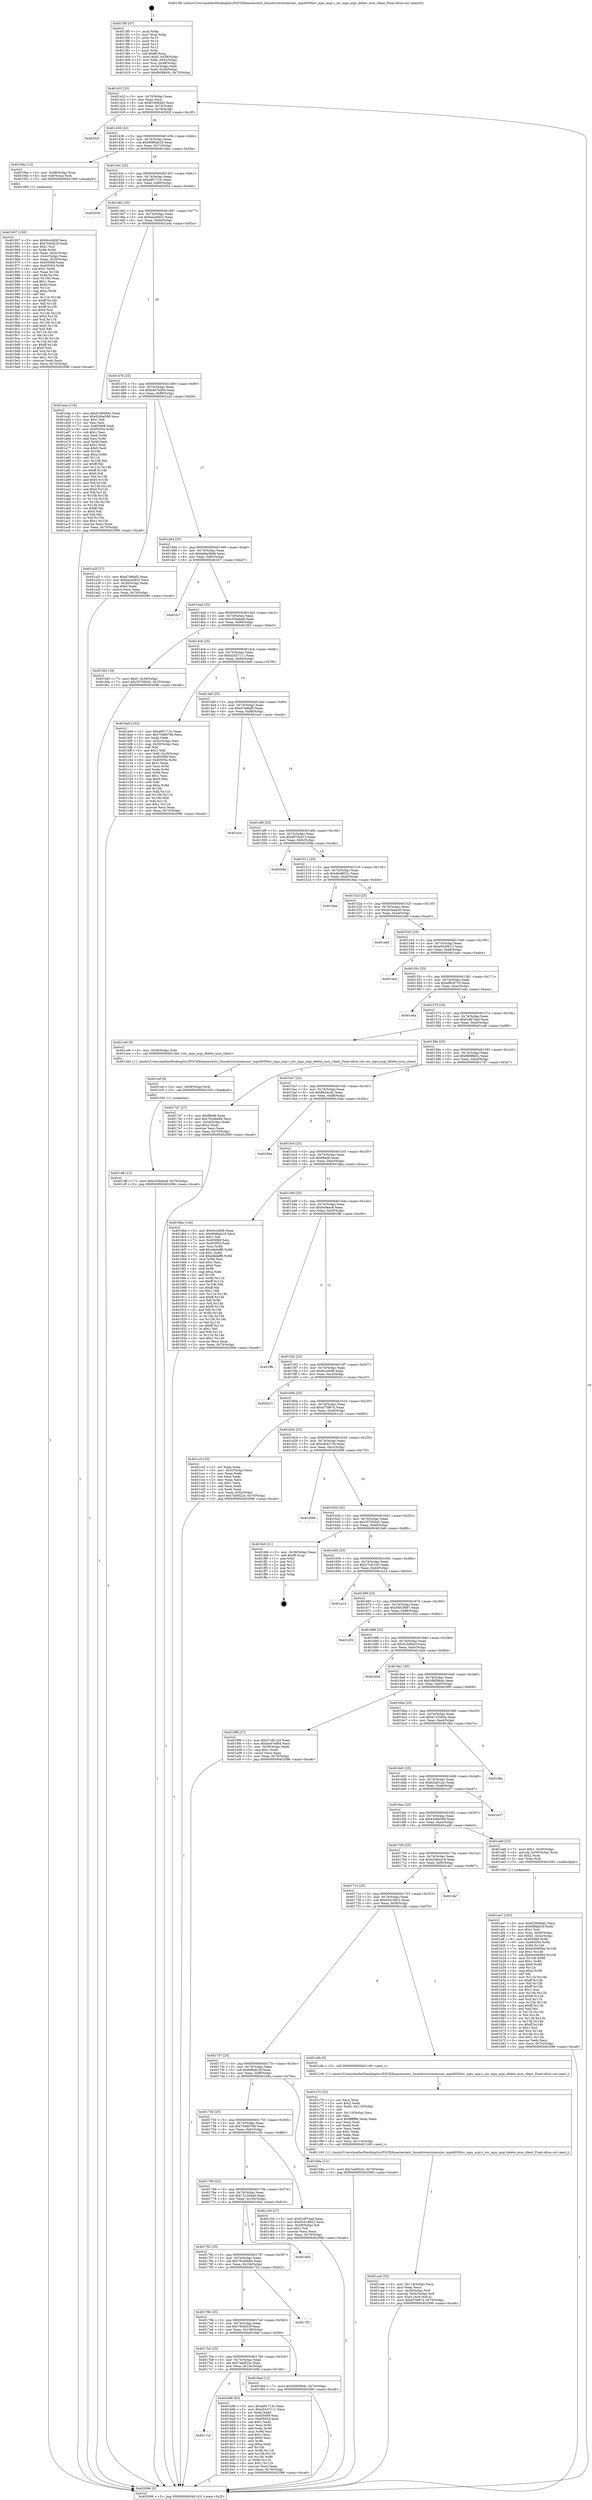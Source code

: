 digraph "0x4013f0" {
  label = "0x4013f0 (/mnt/c/Users/mathe/Desktop/tcc/POCII/binaries/extr_linuxdriversiioimuinv_mpu6050inv_mpu_acpi.c_inv_mpu_acpi_delete_mux_client_Final-ollvm.out::main(0))"
  labelloc = "t"
  node[shape=record]

  Entry [label="",width=0.3,height=0.3,shape=circle,fillcolor=black,style=filled]
  "0x40141f" [label="{
     0x40141f [23]\l
     | [instrs]\l
     &nbsp;&nbsp;0x40141f \<+3\>: mov -0x70(%rbp),%eax\l
     &nbsp;&nbsp;0x401422 \<+2\>: mov %eax,%ecx\l
     &nbsp;&nbsp;0x401424 \<+6\>: sub $0x81806dd2,%ecx\l
     &nbsp;&nbsp;0x40142a \<+3\>: mov %eax,-0x74(%rbp)\l
     &nbsp;&nbsp;0x40142d \<+3\>: mov %ecx,-0x78(%rbp)\l
     &nbsp;&nbsp;0x401430 \<+6\>: je 000000000040202f \<main+0xc3f\>\l
  }"]
  "0x40202f" [label="{
     0x40202f\l
  }", style=dashed]
  "0x401436" [label="{
     0x401436 [22]\l
     | [instrs]\l
     &nbsp;&nbsp;0x401436 \<+5\>: jmp 000000000040143b \<main+0x4b\>\l
     &nbsp;&nbsp;0x40143b \<+3\>: mov -0x74(%rbp),%eax\l
     &nbsp;&nbsp;0x40143e \<+5\>: sub $0x9086ab18,%eax\l
     &nbsp;&nbsp;0x401443 \<+3\>: mov %eax,-0x7c(%rbp)\l
     &nbsp;&nbsp;0x401446 \<+6\>: je 000000000040194a \<main+0x55a\>\l
  }"]
  Exit [label="",width=0.3,height=0.3,shape=circle,fillcolor=black,style=filled,peripheries=2]
  "0x40194a" [label="{
     0x40194a [13]\l
     | [instrs]\l
     &nbsp;&nbsp;0x40194a \<+4\>: mov -0x48(%rbp),%rax\l
     &nbsp;&nbsp;0x40194e \<+4\>: mov 0x8(%rax),%rdi\l
     &nbsp;&nbsp;0x401952 \<+5\>: call 0000000000401060 \<atoi@plt\>\l
     | [calls]\l
     &nbsp;&nbsp;0x401060 \{1\} (unknown)\l
  }"]
  "0x40144c" [label="{
     0x40144c [22]\l
     | [instrs]\l
     &nbsp;&nbsp;0x40144c \<+5\>: jmp 0000000000401451 \<main+0x61\>\l
     &nbsp;&nbsp;0x401451 \<+3\>: mov -0x74(%rbp),%eax\l
     &nbsp;&nbsp;0x401454 \<+5\>: sub $0xa9f1713c,%eax\l
     &nbsp;&nbsp;0x401459 \<+3\>: mov %eax,-0x80(%rbp)\l
     &nbsp;&nbsp;0x40145c \<+6\>: je 000000000040205d \<main+0xc6d\>\l
  }"]
  "0x401cf8" [label="{
     0x401cf8 [12]\l
     | [instrs]\l
     &nbsp;&nbsp;0x401cf8 \<+7\>: movl $0xc02beba8,-0x70(%rbp)\l
     &nbsp;&nbsp;0x401cff \<+5\>: jmp 0000000000402096 \<main+0xca6\>\l
  }"]
  "0x40205d" [label="{
     0x40205d\l
  }", style=dashed]
  "0x401462" [label="{
     0x401462 [25]\l
     | [instrs]\l
     &nbsp;&nbsp;0x401462 \<+5\>: jmp 0000000000401467 \<main+0x77\>\l
     &nbsp;&nbsp;0x401467 \<+3\>: mov -0x74(%rbp),%eax\l
     &nbsp;&nbsp;0x40146a \<+5\>: sub $0xba2ef452,%eax\l
     &nbsp;&nbsp;0x40146f \<+6\>: mov %eax,-0x84(%rbp)\l
     &nbsp;&nbsp;0x401475 \<+6\>: je 0000000000401a4a \<main+0x65a\>\l
  }"]
  "0x401cef" [label="{
     0x401cef [9]\l
     | [instrs]\l
     &nbsp;&nbsp;0x401cef \<+4\>: mov -0x58(%rbp),%rdi\l
     &nbsp;&nbsp;0x401cf3 \<+5\>: call 0000000000401030 \<free@plt\>\l
     | [calls]\l
     &nbsp;&nbsp;0x401030 \{1\} (unknown)\l
  }"]
  "0x401a4a" [label="{
     0x401a4a [134]\l
     | [instrs]\l
     &nbsp;&nbsp;0x401a4a \<+5\>: mov $0x81806dd2,%eax\l
     &nbsp;&nbsp;0x401a4f \<+5\>: mov $0x62dbe589,%ecx\l
     &nbsp;&nbsp;0x401a54 \<+2\>: mov $0x1,%dl\l
     &nbsp;&nbsp;0x401a56 \<+2\>: xor %esi,%esi\l
     &nbsp;&nbsp;0x401a58 \<+7\>: mov 0x405068,%edi\l
     &nbsp;&nbsp;0x401a5f \<+8\>: mov 0x405054,%r8d\l
     &nbsp;&nbsp;0x401a67 \<+3\>: sub $0x1,%esi\l
     &nbsp;&nbsp;0x401a6a \<+3\>: mov %edi,%r9d\l
     &nbsp;&nbsp;0x401a6d \<+3\>: add %esi,%r9d\l
     &nbsp;&nbsp;0x401a70 \<+4\>: imul %r9d,%edi\l
     &nbsp;&nbsp;0x401a74 \<+3\>: and $0x1,%edi\l
     &nbsp;&nbsp;0x401a77 \<+3\>: cmp $0x0,%edi\l
     &nbsp;&nbsp;0x401a7a \<+4\>: sete %r10b\l
     &nbsp;&nbsp;0x401a7e \<+4\>: cmp $0xa,%r8d\l
     &nbsp;&nbsp;0x401a82 \<+4\>: setl %r11b\l
     &nbsp;&nbsp;0x401a86 \<+3\>: mov %r10b,%bl\l
     &nbsp;&nbsp;0x401a89 \<+3\>: xor $0xff,%bl\l
     &nbsp;&nbsp;0x401a8c \<+3\>: mov %r11b,%r14b\l
     &nbsp;&nbsp;0x401a8f \<+4\>: xor $0xff,%r14b\l
     &nbsp;&nbsp;0x401a93 \<+3\>: xor $0x0,%dl\l
     &nbsp;&nbsp;0x401a96 \<+3\>: mov %bl,%r15b\l
     &nbsp;&nbsp;0x401a99 \<+4\>: and $0x0,%r15b\l
     &nbsp;&nbsp;0x401a9d \<+3\>: and %dl,%r10b\l
     &nbsp;&nbsp;0x401aa0 \<+3\>: mov %r14b,%r12b\l
     &nbsp;&nbsp;0x401aa3 \<+4\>: and $0x0,%r12b\l
     &nbsp;&nbsp;0x401aa7 \<+3\>: and %dl,%r11b\l
     &nbsp;&nbsp;0x401aaa \<+3\>: or %r10b,%r15b\l
     &nbsp;&nbsp;0x401aad \<+3\>: or %r11b,%r12b\l
     &nbsp;&nbsp;0x401ab0 \<+3\>: xor %r12b,%r15b\l
     &nbsp;&nbsp;0x401ab3 \<+3\>: or %r14b,%bl\l
     &nbsp;&nbsp;0x401ab6 \<+3\>: xor $0xff,%bl\l
     &nbsp;&nbsp;0x401ab9 \<+3\>: or $0x0,%dl\l
     &nbsp;&nbsp;0x401abc \<+2\>: and %dl,%bl\l
     &nbsp;&nbsp;0x401abe \<+3\>: or %bl,%r15b\l
     &nbsp;&nbsp;0x401ac1 \<+4\>: test $0x1,%r15b\l
     &nbsp;&nbsp;0x401ac5 \<+3\>: cmovne %ecx,%eax\l
     &nbsp;&nbsp;0x401ac8 \<+3\>: mov %eax,-0x70(%rbp)\l
     &nbsp;&nbsp;0x401acb \<+5\>: jmp 0000000000402096 \<main+0xca6\>\l
  }"]
  "0x40147b" [label="{
     0x40147b [25]\l
     | [instrs]\l
     &nbsp;&nbsp;0x40147b \<+5\>: jmp 0000000000401480 \<main+0x90\>\l
     &nbsp;&nbsp;0x401480 \<+3\>: mov -0x74(%rbp),%eax\l
     &nbsp;&nbsp;0x401483 \<+5\>: sub $0xba97ed04,%eax\l
     &nbsp;&nbsp;0x401488 \<+6\>: mov %eax,-0x88(%rbp)\l
     &nbsp;&nbsp;0x40148e \<+6\>: je 0000000000401a2f \<main+0x63f\>\l
  }"]
  "0x401ca4" [label="{
     0x401ca4 [33]\l
     | [instrs]\l
     &nbsp;&nbsp;0x401ca4 \<+6\>: mov -0x114(%rbp),%ecx\l
     &nbsp;&nbsp;0x401caa \<+3\>: imul %eax,%ecx\l
     &nbsp;&nbsp;0x401cad \<+4\>: mov -0x58(%rbp),%r8\l
     &nbsp;&nbsp;0x401cb1 \<+4\>: movslq -0x5c(%rbp),%r9\l
     &nbsp;&nbsp;0x401cb5 \<+4\>: mov %ecx,(%r8,%r9,4)\l
     &nbsp;&nbsp;0x401cb9 \<+7\>: movl $0xd75887a,-0x70(%rbp)\l
     &nbsp;&nbsp;0x401cc0 \<+5\>: jmp 0000000000402096 \<main+0xca6\>\l
  }"]
  "0x401a2f" [label="{
     0x401a2f [27]\l
     | [instrs]\l
     &nbsp;&nbsp;0x401a2f \<+5\>: mov $0xd748faf5,%eax\l
     &nbsp;&nbsp;0x401a34 \<+5\>: mov $0xba2ef452,%ecx\l
     &nbsp;&nbsp;0x401a39 \<+3\>: mov -0x30(%rbp),%edx\l
     &nbsp;&nbsp;0x401a3c \<+3\>: cmp $0x0,%edx\l
     &nbsp;&nbsp;0x401a3f \<+3\>: cmove %ecx,%eax\l
     &nbsp;&nbsp;0x401a42 \<+3\>: mov %eax,-0x70(%rbp)\l
     &nbsp;&nbsp;0x401a45 \<+5\>: jmp 0000000000402096 \<main+0xca6\>\l
  }"]
  "0x401494" [label="{
     0x401494 [25]\l
     | [instrs]\l
     &nbsp;&nbsp;0x401494 \<+5\>: jmp 0000000000401499 \<main+0xa9\>\l
     &nbsp;&nbsp;0x401499 \<+3\>: mov -0x74(%rbp),%eax\l
     &nbsp;&nbsp;0x40149c \<+5\>: sub $0xbb6a58d6,%eax\l
     &nbsp;&nbsp;0x4014a1 \<+6\>: mov %eax,-0x8c(%rbp)\l
     &nbsp;&nbsp;0x4014a7 \<+6\>: je 0000000000401fc7 \<main+0xbd7\>\l
  }"]
  "0x401c70" [label="{
     0x401c70 [52]\l
     | [instrs]\l
     &nbsp;&nbsp;0x401c70 \<+2\>: xor %ecx,%ecx\l
     &nbsp;&nbsp;0x401c72 \<+5\>: mov $0x2,%edx\l
     &nbsp;&nbsp;0x401c77 \<+6\>: mov %edx,-0x110(%rbp)\l
     &nbsp;&nbsp;0x401c7d \<+1\>: cltd\l
     &nbsp;&nbsp;0x401c7e \<+6\>: mov -0x110(%rbp),%esi\l
     &nbsp;&nbsp;0x401c84 \<+2\>: idiv %esi\l
     &nbsp;&nbsp;0x401c86 \<+6\>: imul $0xfffffffe,%edx,%edx\l
     &nbsp;&nbsp;0x401c8c \<+2\>: mov %ecx,%edi\l
     &nbsp;&nbsp;0x401c8e \<+2\>: sub %edx,%edi\l
     &nbsp;&nbsp;0x401c90 \<+2\>: mov %ecx,%edx\l
     &nbsp;&nbsp;0x401c92 \<+3\>: sub $0x1,%edx\l
     &nbsp;&nbsp;0x401c95 \<+2\>: add %edx,%edi\l
     &nbsp;&nbsp;0x401c97 \<+2\>: sub %edi,%ecx\l
     &nbsp;&nbsp;0x401c99 \<+6\>: mov %ecx,-0x114(%rbp)\l
     &nbsp;&nbsp;0x401c9f \<+5\>: call 0000000000401160 \<next_i\>\l
     | [calls]\l
     &nbsp;&nbsp;0x401160 \{1\} (/mnt/c/Users/mathe/Desktop/tcc/POCII/binaries/extr_linuxdriversiioimuinv_mpu6050inv_mpu_acpi.c_inv_mpu_acpi_delete_mux_client_Final-ollvm.out::next_i)\l
  }"]
  "0x401fc7" [label="{
     0x401fc7\l
  }", style=dashed]
  "0x4014ad" [label="{
     0x4014ad [25]\l
     | [instrs]\l
     &nbsp;&nbsp;0x4014ad \<+5\>: jmp 00000000004014b2 \<main+0xc2\>\l
     &nbsp;&nbsp;0x4014b2 \<+3\>: mov -0x74(%rbp),%eax\l
     &nbsp;&nbsp;0x4014b5 \<+5\>: sub $0xc02beba8,%eax\l
     &nbsp;&nbsp;0x4014ba \<+6\>: mov %eax,-0x90(%rbp)\l
     &nbsp;&nbsp;0x4014c0 \<+6\>: je 0000000000401fd3 \<main+0xbe3\>\l
  }"]
  "0x4017cd" [label="{
     0x4017cd\l
  }", style=dashed]
  "0x401fd3" [label="{
     0x401fd3 [19]\l
     | [instrs]\l
     &nbsp;&nbsp;0x401fd3 \<+7\>: movl $0x0,-0x38(%rbp)\l
     &nbsp;&nbsp;0x401fda \<+7\>: movl $0x357065a5,-0x70(%rbp)\l
     &nbsp;&nbsp;0x401fe1 \<+5\>: jmp 0000000000402096 \<main+0xca6\>\l
  }"]
  "0x4014c6" [label="{
     0x4014c6 [25]\l
     | [instrs]\l
     &nbsp;&nbsp;0x4014c6 \<+5\>: jmp 00000000004014cb \<main+0xdb\>\l
     &nbsp;&nbsp;0x4014cb \<+3\>: mov -0x74(%rbp),%eax\l
     &nbsp;&nbsp;0x4014ce \<+5\>: sub $0xd2437111,%eax\l
     &nbsp;&nbsp;0x4014d3 \<+6\>: mov %eax,-0x94(%rbp)\l
     &nbsp;&nbsp;0x4014d9 \<+6\>: je 0000000000401be9 \<main+0x7f9\>\l
  }"]
  "0x401b96" [label="{
     0x401b96 [83]\l
     | [instrs]\l
     &nbsp;&nbsp;0x401b96 \<+5\>: mov $0xa9f1713c,%eax\l
     &nbsp;&nbsp;0x401b9b \<+5\>: mov $0xd2437111,%ecx\l
     &nbsp;&nbsp;0x401ba0 \<+2\>: xor %edx,%edx\l
     &nbsp;&nbsp;0x401ba2 \<+7\>: mov 0x405068,%esi\l
     &nbsp;&nbsp;0x401ba9 \<+7\>: mov 0x405054,%edi\l
     &nbsp;&nbsp;0x401bb0 \<+3\>: sub $0x1,%edx\l
     &nbsp;&nbsp;0x401bb3 \<+3\>: mov %esi,%r8d\l
     &nbsp;&nbsp;0x401bb6 \<+3\>: add %edx,%r8d\l
     &nbsp;&nbsp;0x401bb9 \<+4\>: imul %r8d,%esi\l
     &nbsp;&nbsp;0x401bbd \<+3\>: and $0x1,%esi\l
     &nbsp;&nbsp;0x401bc0 \<+3\>: cmp $0x0,%esi\l
     &nbsp;&nbsp;0x401bc3 \<+4\>: sete %r9b\l
     &nbsp;&nbsp;0x401bc7 \<+3\>: cmp $0xa,%edi\l
     &nbsp;&nbsp;0x401bca \<+4\>: setl %r10b\l
     &nbsp;&nbsp;0x401bce \<+3\>: mov %r9b,%r11b\l
     &nbsp;&nbsp;0x401bd1 \<+3\>: and %r10b,%r11b\l
     &nbsp;&nbsp;0x401bd4 \<+3\>: xor %r10b,%r9b\l
     &nbsp;&nbsp;0x401bd7 \<+3\>: or %r9b,%r11b\l
     &nbsp;&nbsp;0x401bda \<+4\>: test $0x1,%r11b\l
     &nbsp;&nbsp;0x401bde \<+3\>: cmovne %ecx,%eax\l
     &nbsp;&nbsp;0x401be1 \<+3\>: mov %eax,-0x70(%rbp)\l
     &nbsp;&nbsp;0x401be4 \<+5\>: jmp 0000000000402096 \<main+0xca6\>\l
  }"]
  "0x401be9" [label="{
     0x401be9 [103]\l
     | [instrs]\l
     &nbsp;&nbsp;0x401be9 \<+5\>: mov $0xa9f1713c,%eax\l
     &nbsp;&nbsp;0x401bee \<+5\>: mov $0x70480766,%ecx\l
     &nbsp;&nbsp;0x401bf3 \<+2\>: xor %edx,%edx\l
     &nbsp;&nbsp;0x401bf5 \<+3\>: mov -0x5c(%rbp),%esi\l
     &nbsp;&nbsp;0x401bf8 \<+3\>: cmp -0x50(%rbp),%esi\l
     &nbsp;&nbsp;0x401bfb \<+4\>: setl %dil\l
     &nbsp;&nbsp;0x401bff \<+4\>: and $0x1,%dil\l
     &nbsp;&nbsp;0x401c03 \<+4\>: mov %dil,-0x29(%rbp)\l
     &nbsp;&nbsp;0x401c07 \<+7\>: mov 0x405068,%esi\l
     &nbsp;&nbsp;0x401c0e \<+8\>: mov 0x405054,%r8d\l
     &nbsp;&nbsp;0x401c16 \<+3\>: sub $0x1,%edx\l
     &nbsp;&nbsp;0x401c19 \<+3\>: mov %esi,%r9d\l
     &nbsp;&nbsp;0x401c1c \<+3\>: add %edx,%r9d\l
     &nbsp;&nbsp;0x401c1f \<+4\>: imul %r9d,%esi\l
     &nbsp;&nbsp;0x401c23 \<+3\>: and $0x1,%esi\l
     &nbsp;&nbsp;0x401c26 \<+3\>: cmp $0x0,%esi\l
     &nbsp;&nbsp;0x401c29 \<+4\>: sete %dil\l
     &nbsp;&nbsp;0x401c2d \<+4\>: cmp $0xa,%r8d\l
     &nbsp;&nbsp;0x401c31 \<+4\>: setl %r10b\l
     &nbsp;&nbsp;0x401c35 \<+3\>: mov %dil,%r11b\l
     &nbsp;&nbsp;0x401c38 \<+3\>: and %r10b,%r11b\l
     &nbsp;&nbsp;0x401c3b \<+3\>: xor %r10b,%dil\l
     &nbsp;&nbsp;0x401c3e \<+3\>: or %dil,%r11b\l
     &nbsp;&nbsp;0x401c41 \<+4\>: test $0x1,%r11b\l
     &nbsp;&nbsp;0x401c45 \<+3\>: cmovne %ecx,%eax\l
     &nbsp;&nbsp;0x401c48 \<+3\>: mov %eax,-0x70(%rbp)\l
     &nbsp;&nbsp;0x401c4b \<+5\>: jmp 0000000000402096 \<main+0xca6\>\l
  }"]
  "0x4014df" [label="{
     0x4014df [25]\l
     | [instrs]\l
     &nbsp;&nbsp;0x4014df \<+5\>: jmp 00000000004014e4 \<main+0xf4\>\l
     &nbsp;&nbsp;0x4014e4 \<+3\>: mov -0x74(%rbp),%eax\l
     &nbsp;&nbsp;0x4014e7 \<+5\>: sub $0xd748faf5,%eax\l
     &nbsp;&nbsp;0x4014ec \<+6\>: mov %eax,-0x98(%rbp)\l
     &nbsp;&nbsp;0x4014f2 \<+6\>: je 0000000000401ece \<main+0xade\>\l
  }"]
  "0x401ae7" [label="{
     0x401ae7 [163]\l
     | [instrs]\l
     &nbsp;&nbsp;0x401ae7 \<+5\>: mov $0x81806dd2,%ecx\l
     &nbsp;&nbsp;0x401aec \<+5\>: mov $0x6f8ab23f,%edx\l
     &nbsp;&nbsp;0x401af1 \<+3\>: mov $0x1,%sil\l
     &nbsp;&nbsp;0x401af4 \<+4\>: mov %rax,-0x58(%rbp)\l
     &nbsp;&nbsp;0x401af8 \<+7\>: movl $0x0,-0x5c(%rbp)\l
     &nbsp;&nbsp;0x401aff \<+8\>: mov 0x405068,%r8d\l
     &nbsp;&nbsp;0x401b07 \<+8\>: mov 0x405054,%r9d\l
     &nbsp;&nbsp;0x401b0f \<+3\>: mov %r8d,%r10d\l
     &nbsp;&nbsp;0x401b12 \<+7\>: add $0x6c64856a,%r10d\l
     &nbsp;&nbsp;0x401b19 \<+4\>: sub $0x1,%r10d\l
     &nbsp;&nbsp;0x401b1d \<+7\>: sub $0x6c64856a,%r10d\l
     &nbsp;&nbsp;0x401b24 \<+4\>: imul %r10d,%r8d\l
     &nbsp;&nbsp;0x401b28 \<+4\>: and $0x1,%r8d\l
     &nbsp;&nbsp;0x401b2c \<+4\>: cmp $0x0,%r8d\l
     &nbsp;&nbsp;0x401b30 \<+4\>: sete %r11b\l
     &nbsp;&nbsp;0x401b34 \<+4\>: cmp $0xa,%r9d\l
     &nbsp;&nbsp;0x401b38 \<+3\>: setl %bl\l
     &nbsp;&nbsp;0x401b3b \<+3\>: mov %r11b,%r14b\l
     &nbsp;&nbsp;0x401b3e \<+4\>: xor $0xff,%r14b\l
     &nbsp;&nbsp;0x401b42 \<+3\>: mov %bl,%r15b\l
     &nbsp;&nbsp;0x401b45 \<+4\>: xor $0xff,%r15b\l
     &nbsp;&nbsp;0x401b49 \<+4\>: xor $0x1,%sil\l
     &nbsp;&nbsp;0x401b4d \<+3\>: mov %r14b,%r12b\l
     &nbsp;&nbsp;0x401b50 \<+4\>: and $0xff,%r12b\l
     &nbsp;&nbsp;0x401b54 \<+3\>: and %sil,%r11b\l
     &nbsp;&nbsp;0x401b57 \<+3\>: mov %r15b,%r13b\l
     &nbsp;&nbsp;0x401b5a \<+4\>: and $0xff,%r13b\l
     &nbsp;&nbsp;0x401b5e \<+3\>: and %sil,%bl\l
     &nbsp;&nbsp;0x401b61 \<+3\>: or %r11b,%r12b\l
     &nbsp;&nbsp;0x401b64 \<+3\>: or %bl,%r13b\l
     &nbsp;&nbsp;0x401b67 \<+3\>: xor %r13b,%r12b\l
     &nbsp;&nbsp;0x401b6a \<+3\>: or %r15b,%r14b\l
     &nbsp;&nbsp;0x401b6d \<+4\>: xor $0xff,%r14b\l
     &nbsp;&nbsp;0x401b71 \<+4\>: or $0x1,%sil\l
     &nbsp;&nbsp;0x401b75 \<+3\>: and %sil,%r14b\l
     &nbsp;&nbsp;0x401b78 \<+3\>: or %r14b,%r12b\l
     &nbsp;&nbsp;0x401b7b \<+4\>: test $0x1,%r12b\l
     &nbsp;&nbsp;0x401b7f \<+3\>: cmovne %edx,%ecx\l
     &nbsp;&nbsp;0x401b82 \<+3\>: mov %ecx,-0x70(%rbp)\l
     &nbsp;&nbsp;0x401b85 \<+5\>: jmp 0000000000402096 \<main+0xca6\>\l
  }"]
  "0x401ece" [label="{
     0x401ece\l
  }", style=dashed]
  "0x4014f8" [label="{
     0x4014f8 [25]\l
     | [instrs]\l
     &nbsp;&nbsp;0x4014f8 \<+5\>: jmp 00000000004014fd \<main+0x10d\>\l
     &nbsp;&nbsp;0x4014fd \<+3\>: mov -0x74(%rbp),%eax\l
     &nbsp;&nbsp;0x401500 \<+5\>: sub $0xd970c613,%eax\l
     &nbsp;&nbsp;0x401505 \<+6\>: mov %eax,-0x9c(%rbp)\l
     &nbsp;&nbsp;0x40150b \<+6\>: je 000000000040208a \<main+0xc9a\>\l
  }"]
  "0x4017b4" [label="{
     0x4017b4 [25]\l
     | [instrs]\l
     &nbsp;&nbsp;0x4017b4 \<+5\>: jmp 00000000004017b9 \<main+0x3c9\>\l
     &nbsp;&nbsp;0x4017b9 \<+3\>: mov -0x74(%rbp),%eax\l
     &nbsp;&nbsp;0x4017bc \<+5\>: sub $0x7ae0f22e,%eax\l
     &nbsp;&nbsp;0x4017c1 \<+6\>: mov %eax,-0x10c(%rbp)\l
     &nbsp;&nbsp;0x4017c7 \<+6\>: je 0000000000401b96 \<main+0x7a6\>\l
  }"]
  "0x40208a" [label="{
     0x40208a\l
  }", style=dashed]
  "0x401511" [label="{
     0x401511 [25]\l
     | [instrs]\l
     &nbsp;&nbsp;0x401511 \<+5\>: jmp 0000000000401516 \<main+0x126\>\l
     &nbsp;&nbsp;0x401516 \<+3\>: mov -0x74(%rbp),%eax\l
     &nbsp;&nbsp;0x401519 \<+5\>: sub $0xdb48f22c,%eax\l
     &nbsp;&nbsp;0x40151e \<+6\>: mov %eax,-0xa0(%rbp)\l
     &nbsp;&nbsp;0x401524 \<+6\>: je 00000000004018ae \<main+0x4be\>\l
  }"]
  "0x4019ed" [label="{
     0x4019ed [12]\l
     | [instrs]\l
     &nbsp;&nbsp;0x4019ed \<+7\>: movl $0x5d859b4c,-0x70(%rbp)\l
     &nbsp;&nbsp;0x4019f4 \<+5\>: jmp 0000000000402096 \<main+0xca6\>\l
  }"]
  "0x4018ae" [label="{
     0x4018ae\l
  }", style=dashed]
  "0x40152a" [label="{
     0x40152a [25]\l
     | [instrs]\l
     &nbsp;&nbsp;0x40152a \<+5\>: jmp 000000000040152f \<main+0x13f\>\l
     &nbsp;&nbsp;0x40152f \<+3\>: mov -0x74(%rbp),%eax\l
     &nbsp;&nbsp;0x401532 \<+5\>: sub $0xdc5eea26,%eax\l
     &nbsp;&nbsp;0x401537 \<+6\>: mov %eax,-0xa4(%rbp)\l
     &nbsp;&nbsp;0x40153d \<+6\>: je 0000000000401eb0 \<main+0xac0\>\l
  }"]
  "0x40179b" [label="{
     0x40179b [25]\l
     | [instrs]\l
     &nbsp;&nbsp;0x40179b \<+5\>: jmp 00000000004017a0 \<main+0x3b0\>\l
     &nbsp;&nbsp;0x4017a0 \<+3\>: mov -0x74(%rbp),%eax\l
     &nbsp;&nbsp;0x4017a3 \<+5\>: sub $0x764ef23f,%eax\l
     &nbsp;&nbsp;0x4017a8 \<+6\>: mov %eax,-0x108(%rbp)\l
     &nbsp;&nbsp;0x4017ae \<+6\>: je 00000000004019ed \<main+0x5fd\>\l
  }"]
  "0x401eb0" [label="{
     0x401eb0\l
  }", style=dashed]
  "0x401543" [label="{
     0x401543 [25]\l
     | [instrs]\l
     &nbsp;&nbsp;0x401543 \<+5\>: jmp 0000000000401548 \<main+0x158\>\l
     &nbsp;&nbsp;0x401548 \<+3\>: mov -0x74(%rbp),%eax\l
     &nbsp;&nbsp;0x40154b \<+5\>: sub $0xe9240b13,%eax\l
     &nbsp;&nbsp;0x401550 \<+6\>: mov %eax,-0xa8(%rbp)\l
     &nbsp;&nbsp;0x401556 \<+6\>: je 0000000000401ea4 \<main+0xab4\>\l
  }"]
  "0x4017f2" [label="{
     0x4017f2\l
  }", style=dashed]
  "0x401ea4" [label="{
     0x401ea4\l
  }", style=dashed]
  "0x40155c" [label="{
     0x40155c [25]\l
     | [instrs]\l
     &nbsp;&nbsp;0x40155c \<+5\>: jmp 0000000000401561 \<main+0x171\>\l
     &nbsp;&nbsp;0x401561 \<+3\>: mov -0x74(%rbp),%eax\l
     &nbsp;&nbsp;0x401564 \<+5\>: sub $0xef92d719,%eax\l
     &nbsp;&nbsp;0x401569 \<+6\>: mov %eax,-0xac(%rbp)\l
     &nbsp;&nbsp;0x40156f \<+6\>: je 0000000000401eda \<main+0xaea\>\l
  }"]
  "0x401782" [label="{
     0x401782 [25]\l
     | [instrs]\l
     &nbsp;&nbsp;0x401782 \<+5\>: jmp 0000000000401787 \<main+0x397\>\l
     &nbsp;&nbsp;0x401787 \<+3\>: mov -0x74(%rbp),%eax\l
     &nbsp;&nbsp;0x40178a \<+5\>: sub $0x762ebb84,%eax\l
     &nbsp;&nbsp;0x40178f \<+6\>: mov %eax,-0x104(%rbp)\l
     &nbsp;&nbsp;0x401795 \<+6\>: je 00000000004017f2 \<main+0x402\>\l
  }"]
  "0x401eda" [label="{
     0x401eda\l
  }", style=dashed]
  "0x401575" [label="{
     0x401575 [25]\l
     | [instrs]\l
     &nbsp;&nbsp;0x401575 \<+5\>: jmp 000000000040157a \<main+0x18a\>\l
     &nbsp;&nbsp;0x40157a \<+3\>: mov -0x74(%rbp),%eax\l
     &nbsp;&nbsp;0x40157d \<+5\>: sub $0xf1d874ad,%eax\l
     &nbsp;&nbsp;0x401582 \<+6\>: mov %eax,-0xb0(%rbp)\l
     &nbsp;&nbsp;0x401588 \<+6\>: je 0000000000401ce6 \<main+0x8f6\>\l
  }"]
  "0x401d04" [label="{
     0x401d04\l
  }", style=dashed]
  "0x401ce6" [label="{
     0x401ce6 [9]\l
     | [instrs]\l
     &nbsp;&nbsp;0x401ce6 \<+4\>: mov -0x58(%rbp),%rdi\l
     &nbsp;&nbsp;0x401cea \<+5\>: call 00000000004013e0 \<inv_mpu_acpi_delete_mux_client\>\l
     | [calls]\l
     &nbsp;&nbsp;0x4013e0 \{1\} (/mnt/c/Users/mathe/Desktop/tcc/POCII/binaries/extr_linuxdriversiioimuinv_mpu6050inv_mpu_acpi.c_inv_mpu_acpi_delete_mux_client_Final-ollvm.out::inv_mpu_acpi_delete_mux_client)\l
  }"]
  "0x40158e" [label="{
     0x40158e [25]\l
     | [instrs]\l
     &nbsp;&nbsp;0x40158e \<+5\>: jmp 0000000000401593 \<main+0x1a3\>\l
     &nbsp;&nbsp;0x401593 \<+3\>: mov -0x74(%rbp),%eax\l
     &nbsp;&nbsp;0x401596 \<+5\>: sub $0xf6088b5c,%eax\l
     &nbsp;&nbsp;0x40159b \<+6\>: mov %eax,-0xb4(%rbp)\l
     &nbsp;&nbsp;0x4015a1 \<+6\>: je 00000000004017d7 \<main+0x3e7\>\l
  }"]
  "0x401769" [label="{
     0x401769 [25]\l
     | [instrs]\l
     &nbsp;&nbsp;0x401769 \<+5\>: jmp 000000000040176e \<main+0x37e\>\l
     &nbsp;&nbsp;0x40176e \<+3\>: mov -0x74(%rbp),%eax\l
     &nbsp;&nbsp;0x401771 \<+5\>: sub $0x73134da9,%eax\l
     &nbsp;&nbsp;0x401776 \<+6\>: mov %eax,-0x100(%rbp)\l
     &nbsp;&nbsp;0x40177c \<+6\>: je 0000000000401d04 \<main+0x914\>\l
  }"]
  "0x4017d7" [label="{
     0x4017d7 [27]\l
     | [instrs]\l
     &nbsp;&nbsp;0x4017d7 \<+5\>: mov $0xf8e68,%eax\l
     &nbsp;&nbsp;0x4017dc \<+5\>: mov $0x762ebb84,%ecx\l
     &nbsp;&nbsp;0x4017e1 \<+3\>: mov -0x34(%rbp),%edx\l
     &nbsp;&nbsp;0x4017e4 \<+3\>: cmp $0x2,%edx\l
     &nbsp;&nbsp;0x4017e7 \<+3\>: cmovne %ecx,%eax\l
     &nbsp;&nbsp;0x4017ea \<+3\>: mov %eax,-0x70(%rbp)\l
     &nbsp;&nbsp;0x4017ed \<+5\>: jmp 0000000000402096 \<main+0xca6\>\l
  }"]
  "0x4015a7" [label="{
     0x4015a7 [25]\l
     | [instrs]\l
     &nbsp;&nbsp;0x4015a7 \<+5\>: jmp 00000000004015ac \<main+0x1bc\>\l
     &nbsp;&nbsp;0x4015ac \<+3\>: mov -0x74(%rbp),%eax\l
     &nbsp;&nbsp;0x4015af \<+5\>: sub $0xffe44c42,%eax\l
     &nbsp;&nbsp;0x4015b4 \<+6\>: mov %eax,-0xb8(%rbp)\l
     &nbsp;&nbsp;0x4015ba \<+6\>: je 000000000040184a \<main+0x45a\>\l
  }"]
  "0x402096" [label="{
     0x402096 [5]\l
     | [instrs]\l
     &nbsp;&nbsp;0x402096 \<+5\>: jmp 000000000040141f \<main+0x2f\>\l
  }"]
  "0x4013f0" [label="{
     0x4013f0 [47]\l
     | [instrs]\l
     &nbsp;&nbsp;0x4013f0 \<+1\>: push %rbp\l
     &nbsp;&nbsp;0x4013f1 \<+3\>: mov %rsp,%rbp\l
     &nbsp;&nbsp;0x4013f4 \<+2\>: push %r15\l
     &nbsp;&nbsp;0x4013f6 \<+2\>: push %r14\l
     &nbsp;&nbsp;0x4013f8 \<+2\>: push %r13\l
     &nbsp;&nbsp;0x4013fa \<+2\>: push %r12\l
     &nbsp;&nbsp;0x4013fc \<+1\>: push %rbx\l
     &nbsp;&nbsp;0x4013fd \<+7\>: sub $0xf8,%rsp\l
     &nbsp;&nbsp;0x401404 \<+7\>: movl $0x0,-0x38(%rbp)\l
     &nbsp;&nbsp;0x40140b \<+3\>: mov %edi,-0x3c(%rbp)\l
     &nbsp;&nbsp;0x40140e \<+4\>: mov %rsi,-0x48(%rbp)\l
     &nbsp;&nbsp;0x401412 \<+3\>: mov -0x3c(%rbp),%edi\l
     &nbsp;&nbsp;0x401415 \<+3\>: mov %edi,-0x34(%rbp)\l
     &nbsp;&nbsp;0x401418 \<+7\>: movl $0xf6088b5c,-0x70(%rbp)\l
  }"]
  "0x401c50" [label="{
     0x401c50 [27]\l
     | [instrs]\l
     &nbsp;&nbsp;0x401c50 \<+5\>: mov $0xf1d874ad,%eax\l
     &nbsp;&nbsp;0x401c55 \<+5\>: mov $0x65418822,%ecx\l
     &nbsp;&nbsp;0x401c5a \<+3\>: mov -0x29(%rbp),%dl\l
     &nbsp;&nbsp;0x401c5d \<+3\>: test $0x1,%dl\l
     &nbsp;&nbsp;0x401c60 \<+3\>: cmovne %ecx,%eax\l
     &nbsp;&nbsp;0x401c63 \<+3\>: mov %eax,-0x70(%rbp)\l
     &nbsp;&nbsp;0x401c66 \<+5\>: jmp 0000000000402096 \<main+0xca6\>\l
  }"]
  "0x40184a" [label="{
     0x40184a\l
  }", style=dashed]
  "0x4015c0" [label="{
     0x4015c0 [25]\l
     | [instrs]\l
     &nbsp;&nbsp;0x4015c0 \<+5\>: jmp 00000000004015c5 \<main+0x1d5\>\l
     &nbsp;&nbsp;0x4015c5 \<+3\>: mov -0x74(%rbp),%eax\l
     &nbsp;&nbsp;0x4015c8 \<+5\>: sub $0xf8e68,%eax\l
     &nbsp;&nbsp;0x4015cd \<+6\>: mov %eax,-0xbc(%rbp)\l
     &nbsp;&nbsp;0x4015d3 \<+6\>: je 00000000004018ba \<main+0x4ca\>\l
  }"]
  "0x401750" [label="{
     0x401750 [25]\l
     | [instrs]\l
     &nbsp;&nbsp;0x401750 \<+5\>: jmp 0000000000401755 \<main+0x365\>\l
     &nbsp;&nbsp;0x401755 \<+3\>: mov -0x74(%rbp),%eax\l
     &nbsp;&nbsp;0x401758 \<+5\>: sub $0x70480766,%eax\l
     &nbsp;&nbsp;0x40175d \<+6\>: mov %eax,-0xfc(%rbp)\l
     &nbsp;&nbsp;0x401763 \<+6\>: je 0000000000401c50 \<main+0x860\>\l
  }"]
  "0x4018ba" [label="{
     0x4018ba [144]\l
     | [instrs]\l
     &nbsp;&nbsp;0x4018ba \<+5\>: mov $0x9ccd408,%eax\l
     &nbsp;&nbsp;0x4018bf \<+5\>: mov $0x9086ab18,%ecx\l
     &nbsp;&nbsp;0x4018c4 \<+2\>: mov $0x1,%dl\l
     &nbsp;&nbsp;0x4018c6 \<+7\>: mov 0x405068,%esi\l
     &nbsp;&nbsp;0x4018cd \<+7\>: mov 0x405054,%edi\l
     &nbsp;&nbsp;0x4018d4 \<+3\>: mov %esi,%r8d\l
     &nbsp;&nbsp;0x4018d7 \<+7\>: add $0xefabeff6,%r8d\l
     &nbsp;&nbsp;0x4018de \<+4\>: sub $0x1,%r8d\l
     &nbsp;&nbsp;0x4018e2 \<+7\>: sub $0xefabeff6,%r8d\l
     &nbsp;&nbsp;0x4018e9 \<+4\>: imul %r8d,%esi\l
     &nbsp;&nbsp;0x4018ed \<+3\>: and $0x1,%esi\l
     &nbsp;&nbsp;0x4018f0 \<+3\>: cmp $0x0,%esi\l
     &nbsp;&nbsp;0x4018f3 \<+4\>: sete %r9b\l
     &nbsp;&nbsp;0x4018f7 \<+3\>: cmp $0xa,%edi\l
     &nbsp;&nbsp;0x4018fa \<+4\>: setl %r10b\l
     &nbsp;&nbsp;0x4018fe \<+3\>: mov %r9b,%r11b\l
     &nbsp;&nbsp;0x401901 \<+4\>: xor $0xff,%r11b\l
     &nbsp;&nbsp;0x401905 \<+3\>: mov %r10b,%bl\l
     &nbsp;&nbsp;0x401908 \<+3\>: xor $0xff,%bl\l
     &nbsp;&nbsp;0x40190b \<+3\>: xor $0x1,%dl\l
     &nbsp;&nbsp;0x40190e \<+3\>: mov %r11b,%r14b\l
     &nbsp;&nbsp;0x401911 \<+4\>: and $0xff,%r14b\l
     &nbsp;&nbsp;0x401915 \<+3\>: and %dl,%r9b\l
     &nbsp;&nbsp;0x401918 \<+3\>: mov %bl,%r15b\l
     &nbsp;&nbsp;0x40191b \<+4\>: and $0xff,%r15b\l
     &nbsp;&nbsp;0x40191f \<+3\>: and %dl,%r10b\l
     &nbsp;&nbsp;0x401922 \<+3\>: or %r9b,%r14b\l
     &nbsp;&nbsp;0x401925 \<+3\>: or %r10b,%r15b\l
     &nbsp;&nbsp;0x401928 \<+3\>: xor %r15b,%r14b\l
     &nbsp;&nbsp;0x40192b \<+3\>: or %bl,%r11b\l
     &nbsp;&nbsp;0x40192e \<+4\>: xor $0xff,%r11b\l
     &nbsp;&nbsp;0x401932 \<+3\>: or $0x1,%dl\l
     &nbsp;&nbsp;0x401935 \<+3\>: and %dl,%r11b\l
     &nbsp;&nbsp;0x401938 \<+3\>: or %r11b,%r14b\l
     &nbsp;&nbsp;0x40193b \<+4\>: test $0x1,%r14b\l
     &nbsp;&nbsp;0x40193f \<+3\>: cmovne %ecx,%eax\l
     &nbsp;&nbsp;0x401942 \<+3\>: mov %eax,-0x70(%rbp)\l
     &nbsp;&nbsp;0x401945 \<+5\>: jmp 0000000000402096 \<main+0xca6\>\l
  }"]
  "0x4015d9" [label="{
     0x4015d9 [25]\l
     | [instrs]\l
     &nbsp;&nbsp;0x4015d9 \<+5\>: jmp 00000000004015de \<main+0x1ee\>\l
     &nbsp;&nbsp;0x4015de \<+3\>: mov -0x74(%rbp),%eax\l
     &nbsp;&nbsp;0x4015e1 \<+5\>: sub $0x9c9eac8,%eax\l
     &nbsp;&nbsp;0x4015e6 \<+6\>: mov %eax,-0xc0(%rbp)\l
     &nbsp;&nbsp;0x4015ec \<+6\>: je 0000000000401ffb \<main+0xc0b\>\l
  }"]
  "0x401957" [label="{
     0x401957 [150]\l
     | [instrs]\l
     &nbsp;&nbsp;0x401957 \<+5\>: mov $0x9ccd408,%ecx\l
     &nbsp;&nbsp;0x40195c \<+5\>: mov $0x764ef23f,%edx\l
     &nbsp;&nbsp;0x401961 \<+3\>: mov $0x1,%sil\l
     &nbsp;&nbsp;0x401964 \<+3\>: xor %r8d,%r8d\l
     &nbsp;&nbsp;0x401967 \<+3\>: mov %eax,-0x4c(%rbp)\l
     &nbsp;&nbsp;0x40196a \<+3\>: mov -0x4c(%rbp),%eax\l
     &nbsp;&nbsp;0x40196d \<+3\>: mov %eax,-0x30(%rbp)\l
     &nbsp;&nbsp;0x401970 \<+7\>: mov 0x405068,%eax\l
     &nbsp;&nbsp;0x401977 \<+8\>: mov 0x405054,%r9d\l
     &nbsp;&nbsp;0x40197f \<+4\>: sub $0x1,%r8d\l
     &nbsp;&nbsp;0x401983 \<+3\>: mov %eax,%r10d\l
     &nbsp;&nbsp;0x401986 \<+3\>: add %r8d,%r10d\l
     &nbsp;&nbsp;0x401989 \<+4\>: imul %r10d,%eax\l
     &nbsp;&nbsp;0x40198d \<+3\>: and $0x1,%eax\l
     &nbsp;&nbsp;0x401990 \<+3\>: cmp $0x0,%eax\l
     &nbsp;&nbsp;0x401993 \<+4\>: sete %r11b\l
     &nbsp;&nbsp;0x401997 \<+4\>: cmp $0xa,%r9d\l
     &nbsp;&nbsp;0x40199b \<+3\>: setl %bl\l
     &nbsp;&nbsp;0x40199e \<+3\>: mov %r11b,%r14b\l
     &nbsp;&nbsp;0x4019a1 \<+4\>: xor $0xff,%r14b\l
     &nbsp;&nbsp;0x4019a5 \<+3\>: mov %bl,%r15b\l
     &nbsp;&nbsp;0x4019a8 \<+4\>: xor $0xff,%r15b\l
     &nbsp;&nbsp;0x4019ac \<+4\>: xor $0x0,%sil\l
     &nbsp;&nbsp;0x4019b0 \<+3\>: mov %r14b,%r12b\l
     &nbsp;&nbsp;0x4019b3 \<+4\>: and $0x0,%r12b\l
     &nbsp;&nbsp;0x4019b7 \<+3\>: and %sil,%r11b\l
     &nbsp;&nbsp;0x4019ba \<+3\>: mov %r15b,%r13b\l
     &nbsp;&nbsp;0x4019bd \<+4\>: and $0x0,%r13b\l
     &nbsp;&nbsp;0x4019c1 \<+3\>: and %sil,%bl\l
     &nbsp;&nbsp;0x4019c4 \<+3\>: or %r11b,%r12b\l
     &nbsp;&nbsp;0x4019c7 \<+3\>: or %bl,%r13b\l
     &nbsp;&nbsp;0x4019ca \<+3\>: xor %r13b,%r12b\l
     &nbsp;&nbsp;0x4019cd \<+3\>: or %r15b,%r14b\l
     &nbsp;&nbsp;0x4019d0 \<+4\>: xor $0xff,%r14b\l
     &nbsp;&nbsp;0x4019d4 \<+4\>: or $0x0,%sil\l
     &nbsp;&nbsp;0x4019d8 \<+3\>: and %sil,%r14b\l
     &nbsp;&nbsp;0x4019db \<+3\>: or %r14b,%r12b\l
     &nbsp;&nbsp;0x4019de \<+4\>: test $0x1,%r12b\l
     &nbsp;&nbsp;0x4019e2 \<+3\>: cmovne %edx,%ecx\l
     &nbsp;&nbsp;0x4019e5 \<+3\>: mov %ecx,-0x70(%rbp)\l
     &nbsp;&nbsp;0x4019e8 \<+5\>: jmp 0000000000402096 \<main+0xca6\>\l
  }"]
  "0x401b8a" [label="{
     0x401b8a [12]\l
     | [instrs]\l
     &nbsp;&nbsp;0x401b8a \<+7\>: movl $0x7ae0f22e,-0x70(%rbp)\l
     &nbsp;&nbsp;0x401b91 \<+5\>: jmp 0000000000402096 \<main+0xca6\>\l
  }"]
  "0x401ffb" [label="{
     0x401ffb\l
  }", style=dashed]
  "0x4015f2" [label="{
     0x4015f2 [25]\l
     | [instrs]\l
     &nbsp;&nbsp;0x4015f2 \<+5\>: jmp 00000000004015f7 \<main+0x207\>\l
     &nbsp;&nbsp;0x4015f7 \<+3\>: mov -0x74(%rbp),%eax\l
     &nbsp;&nbsp;0x4015fa \<+5\>: sub $0x9ccd408,%eax\l
     &nbsp;&nbsp;0x4015ff \<+6\>: mov %eax,-0xc4(%rbp)\l
     &nbsp;&nbsp;0x401605 \<+6\>: je 0000000000402013 \<main+0xc23\>\l
  }"]
  "0x401737" [label="{
     0x401737 [25]\l
     | [instrs]\l
     &nbsp;&nbsp;0x401737 \<+5\>: jmp 000000000040173c \<main+0x34c\>\l
     &nbsp;&nbsp;0x40173c \<+3\>: mov -0x74(%rbp),%eax\l
     &nbsp;&nbsp;0x40173f \<+5\>: sub $0x6f8ab23f,%eax\l
     &nbsp;&nbsp;0x401744 \<+6\>: mov %eax,-0xf8(%rbp)\l
     &nbsp;&nbsp;0x40174a \<+6\>: je 0000000000401b8a \<main+0x79a\>\l
  }"]
  "0x402013" [label="{
     0x402013\l
  }", style=dashed]
  "0x40160b" [label="{
     0x40160b [25]\l
     | [instrs]\l
     &nbsp;&nbsp;0x40160b \<+5\>: jmp 0000000000401610 \<main+0x220\>\l
     &nbsp;&nbsp;0x401610 \<+3\>: mov -0x74(%rbp),%eax\l
     &nbsp;&nbsp;0x401613 \<+5\>: sub $0xd75887a,%eax\l
     &nbsp;&nbsp;0x401618 \<+6\>: mov %eax,-0xc8(%rbp)\l
     &nbsp;&nbsp;0x40161e \<+6\>: je 0000000000401cc5 \<main+0x8d5\>\l
  }"]
  "0x401c6b" [label="{
     0x401c6b [5]\l
     | [instrs]\l
     &nbsp;&nbsp;0x401c6b \<+5\>: call 0000000000401160 \<next_i\>\l
     | [calls]\l
     &nbsp;&nbsp;0x401160 \{1\} (/mnt/c/Users/mathe/Desktop/tcc/POCII/binaries/extr_linuxdriversiioimuinv_mpu6050inv_mpu_acpi.c_inv_mpu_acpi_delete_mux_client_Final-ollvm.out::next_i)\l
  }"]
  "0x401cc5" [label="{
     0x401cc5 [33]\l
     | [instrs]\l
     &nbsp;&nbsp;0x401cc5 \<+2\>: xor %eax,%eax\l
     &nbsp;&nbsp;0x401cc7 \<+3\>: mov -0x5c(%rbp),%ecx\l
     &nbsp;&nbsp;0x401cca \<+2\>: mov %eax,%edx\l
     &nbsp;&nbsp;0x401ccc \<+2\>: sub %ecx,%edx\l
     &nbsp;&nbsp;0x401cce \<+2\>: mov %eax,%ecx\l
     &nbsp;&nbsp;0x401cd0 \<+3\>: sub $0x1,%ecx\l
     &nbsp;&nbsp;0x401cd3 \<+2\>: add %ecx,%edx\l
     &nbsp;&nbsp;0x401cd5 \<+2\>: sub %edx,%eax\l
     &nbsp;&nbsp;0x401cd7 \<+3\>: mov %eax,-0x5c(%rbp)\l
     &nbsp;&nbsp;0x401cda \<+7\>: movl $0x7ae0f22e,-0x70(%rbp)\l
     &nbsp;&nbsp;0x401ce1 \<+5\>: jmp 0000000000402096 \<main+0xca6\>\l
  }"]
  "0x401624" [label="{
     0x401624 [25]\l
     | [instrs]\l
     &nbsp;&nbsp;0x401624 \<+5\>: jmp 0000000000401629 \<main+0x239\>\l
     &nbsp;&nbsp;0x401629 \<+3\>: mov -0x74(%rbp),%eax\l
     &nbsp;&nbsp;0x40162c \<+5\>: sub $0x28cb71fe,%eax\l
     &nbsp;&nbsp;0x401631 \<+6\>: mov %eax,-0xcc(%rbp)\l
     &nbsp;&nbsp;0x401637 \<+6\>: je 0000000000402069 \<main+0xc79\>\l
  }"]
  "0x40171e" [label="{
     0x40171e [25]\l
     | [instrs]\l
     &nbsp;&nbsp;0x40171e \<+5\>: jmp 0000000000401723 \<main+0x333\>\l
     &nbsp;&nbsp;0x401723 \<+3\>: mov -0x74(%rbp),%eax\l
     &nbsp;&nbsp;0x401726 \<+5\>: sub $0x65418822,%eax\l
     &nbsp;&nbsp;0x40172b \<+6\>: mov %eax,-0xf4(%rbp)\l
     &nbsp;&nbsp;0x401731 \<+6\>: je 0000000000401c6b \<main+0x87b\>\l
  }"]
  "0x402069" [label="{
     0x402069\l
  }", style=dashed]
  "0x40163d" [label="{
     0x40163d [25]\l
     | [instrs]\l
     &nbsp;&nbsp;0x40163d \<+5\>: jmp 0000000000401642 \<main+0x252\>\l
     &nbsp;&nbsp;0x401642 \<+3\>: mov -0x74(%rbp),%eax\l
     &nbsp;&nbsp;0x401645 \<+5\>: sub $0x357065a5,%eax\l
     &nbsp;&nbsp;0x40164a \<+6\>: mov %eax,-0xd0(%rbp)\l
     &nbsp;&nbsp;0x401650 \<+6\>: je 0000000000401fe6 \<main+0xbf6\>\l
  }"]
  "0x401da7" [label="{
     0x401da7\l
  }", style=dashed]
  "0x401fe6" [label="{
     0x401fe6 [21]\l
     | [instrs]\l
     &nbsp;&nbsp;0x401fe6 \<+3\>: mov -0x38(%rbp),%eax\l
     &nbsp;&nbsp;0x401fe9 \<+7\>: add $0xf8,%rsp\l
     &nbsp;&nbsp;0x401ff0 \<+1\>: pop %rbx\l
     &nbsp;&nbsp;0x401ff1 \<+2\>: pop %r12\l
     &nbsp;&nbsp;0x401ff3 \<+2\>: pop %r13\l
     &nbsp;&nbsp;0x401ff5 \<+2\>: pop %r14\l
     &nbsp;&nbsp;0x401ff7 \<+2\>: pop %r15\l
     &nbsp;&nbsp;0x401ff9 \<+1\>: pop %rbp\l
     &nbsp;&nbsp;0x401ffa \<+1\>: ret\l
  }"]
  "0x401656" [label="{
     0x401656 [25]\l
     | [instrs]\l
     &nbsp;&nbsp;0x401656 \<+5\>: jmp 000000000040165b \<main+0x26b\>\l
     &nbsp;&nbsp;0x40165b \<+3\>: mov -0x74(%rbp),%eax\l
     &nbsp;&nbsp;0x40165e \<+5\>: sub $0x37c0c1d3,%eax\l
     &nbsp;&nbsp;0x401663 \<+6\>: mov %eax,-0xd4(%rbp)\l
     &nbsp;&nbsp;0x401669 \<+6\>: je 0000000000401a14 \<main+0x624\>\l
  }"]
  "0x401705" [label="{
     0x401705 [25]\l
     | [instrs]\l
     &nbsp;&nbsp;0x401705 \<+5\>: jmp 000000000040170a \<main+0x31a\>\l
     &nbsp;&nbsp;0x40170a \<+3\>: mov -0x74(%rbp),%eax\l
     &nbsp;&nbsp;0x40170d \<+5\>: sub $0x63dbea18,%eax\l
     &nbsp;&nbsp;0x401712 \<+6\>: mov %eax,-0xf0(%rbp)\l
     &nbsp;&nbsp;0x401718 \<+6\>: je 0000000000401da7 \<main+0x9b7\>\l
  }"]
  "0x401a14" [label="{
     0x401a14\l
  }", style=dashed]
  "0x40166f" [label="{
     0x40166f [25]\l
     | [instrs]\l
     &nbsp;&nbsp;0x40166f \<+5\>: jmp 0000000000401674 \<main+0x284\>\l
     &nbsp;&nbsp;0x401674 \<+3\>: mov -0x74(%rbp),%eax\l
     &nbsp;&nbsp;0x401677 \<+5\>: sub $0x56f18897,%eax\l
     &nbsp;&nbsp;0x40167c \<+6\>: mov %eax,-0xd8(%rbp)\l
     &nbsp;&nbsp;0x401682 \<+6\>: je 0000000000401d32 \<main+0x942\>\l
  }"]
  "0x401ad0" [label="{
     0x401ad0 [23]\l
     | [instrs]\l
     &nbsp;&nbsp;0x401ad0 \<+7\>: movl $0x1,-0x50(%rbp)\l
     &nbsp;&nbsp;0x401ad7 \<+4\>: movslq -0x50(%rbp),%rax\l
     &nbsp;&nbsp;0x401adb \<+4\>: shl $0x2,%rax\l
     &nbsp;&nbsp;0x401adf \<+3\>: mov %rax,%rdi\l
     &nbsp;&nbsp;0x401ae2 \<+5\>: call 0000000000401050 \<malloc@plt\>\l
     | [calls]\l
     &nbsp;&nbsp;0x401050 \{1\} (unknown)\l
  }"]
  "0x401d32" [label="{
     0x401d32\l
  }", style=dashed]
  "0x401688" [label="{
     0x401688 [25]\l
     | [instrs]\l
     &nbsp;&nbsp;0x401688 \<+5\>: jmp 000000000040168d \<main+0x29d\>\l
     &nbsp;&nbsp;0x40168d \<+3\>: mov -0x74(%rbp),%eax\l
     &nbsp;&nbsp;0x401690 \<+5\>: sub $0x5c348e2f,%eax\l
     &nbsp;&nbsp;0x401695 \<+6\>: mov %eax,-0xdc(%rbp)\l
     &nbsp;&nbsp;0x40169b \<+6\>: je 0000000000401d4d \<main+0x95d\>\l
  }"]
  "0x4016ec" [label="{
     0x4016ec [25]\l
     | [instrs]\l
     &nbsp;&nbsp;0x4016ec \<+5\>: jmp 00000000004016f1 \<main+0x301\>\l
     &nbsp;&nbsp;0x4016f1 \<+3\>: mov -0x74(%rbp),%eax\l
     &nbsp;&nbsp;0x4016f4 \<+5\>: sub $0x62dbe589,%eax\l
     &nbsp;&nbsp;0x4016f9 \<+6\>: mov %eax,-0xec(%rbp)\l
     &nbsp;&nbsp;0x4016ff \<+6\>: je 0000000000401ad0 \<main+0x6e0\>\l
  }"]
  "0x401d4d" [label="{
     0x401d4d\l
  }", style=dashed]
  "0x4016a1" [label="{
     0x4016a1 [25]\l
     | [instrs]\l
     &nbsp;&nbsp;0x4016a1 \<+5\>: jmp 00000000004016a6 \<main+0x2b6\>\l
     &nbsp;&nbsp;0x4016a6 \<+3\>: mov -0x74(%rbp),%eax\l
     &nbsp;&nbsp;0x4016a9 \<+5\>: sub $0x5d859b4c,%eax\l
     &nbsp;&nbsp;0x4016ae \<+6\>: mov %eax,-0xe0(%rbp)\l
     &nbsp;&nbsp;0x4016b4 \<+6\>: je 00000000004019f9 \<main+0x609\>\l
  }"]
  "0x401e37" [label="{
     0x401e37\l
  }", style=dashed]
  "0x4019f9" [label="{
     0x4019f9 [27]\l
     | [instrs]\l
     &nbsp;&nbsp;0x4019f9 \<+5\>: mov $0x37c0c1d3,%eax\l
     &nbsp;&nbsp;0x4019fe \<+5\>: mov $0xba97ed04,%ecx\l
     &nbsp;&nbsp;0x401a03 \<+3\>: mov -0x30(%rbp),%edx\l
     &nbsp;&nbsp;0x401a06 \<+3\>: cmp $0x1,%edx\l
     &nbsp;&nbsp;0x401a09 \<+3\>: cmovl %ecx,%eax\l
     &nbsp;&nbsp;0x401a0c \<+3\>: mov %eax,-0x70(%rbp)\l
     &nbsp;&nbsp;0x401a0f \<+5\>: jmp 0000000000402096 \<main+0xca6\>\l
  }"]
  "0x4016ba" [label="{
     0x4016ba [25]\l
     | [instrs]\l
     &nbsp;&nbsp;0x4016ba \<+5\>: jmp 00000000004016bf \<main+0x2cf\>\l
     &nbsp;&nbsp;0x4016bf \<+3\>: mov -0x74(%rbp),%eax\l
     &nbsp;&nbsp;0x4016c2 \<+5\>: sub $0x6125562e,%eax\l
     &nbsp;&nbsp;0x4016c7 \<+6\>: mov %eax,-0xe4(%rbp)\l
     &nbsp;&nbsp;0x4016cd \<+6\>: je 0000000000401f6a \<main+0xb7a\>\l
  }"]
  "0x4016d3" [label="{
     0x4016d3 [25]\l
     | [instrs]\l
     &nbsp;&nbsp;0x4016d3 \<+5\>: jmp 00000000004016d8 \<main+0x2e8\>\l
     &nbsp;&nbsp;0x4016d8 \<+3\>: mov -0x74(%rbp),%eax\l
     &nbsp;&nbsp;0x4016db \<+5\>: sub $0x62a812ec,%eax\l
     &nbsp;&nbsp;0x4016e0 \<+6\>: mov %eax,-0xe8(%rbp)\l
     &nbsp;&nbsp;0x4016e6 \<+6\>: je 0000000000401e37 \<main+0xa47\>\l
  }"]
  "0x401f6a" [label="{
     0x401f6a\l
  }", style=dashed]
  Entry -> "0x4013f0" [label=" 1"]
  "0x40141f" -> "0x40202f" [label=" 0"]
  "0x40141f" -> "0x401436" [label=" 20"]
  "0x401fe6" -> Exit [label=" 1"]
  "0x401436" -> "0x40194a" [label=" 1"]
  "0x401436" -> "0x40144c" [label=" 19"]
  "0x401fd3" -> "0x402096" [label=" 1"]
  "0x40144c" -> "0x40205d" [label=" 0"]
  "0x40144c" -> "0x401462" [label=" 19"]
  "0x401cf8" -> "0x402096" [label=" 1"]
  "0x401462" -> "0x401a4a" [label=" 1"]
  "0x401462" -> "0x40147b" [label=" 18"]
  "0x401cef" -> "0x401cf8" [label=" 1"]
  "0x40147b" -> "0x401a2f" [label=" 1"]
  "0x40147b" -> "0x401494" [label=" 17"]
  "0x401ce6" -> "0x401cef" [label=" 1"]
  "0x401494" -> "0x401fc7" [label=" 0"]
  "0x401494" -> "0x4014ad" [label=" 17"]
  "0x401cc5" -> "0x402096" [label=" 1"]
  "0x4014ad" -> "0x401fd3" [label=" 1"]
  "0x4014ad" -> "0x4014c6" [label=" 16"]
  "0x401ca4" -> "0x402096" [label=" 1"]
  "0x4014c6" -> "0x401be9" [label=" 2"]
  "0x4014c6" -> "0x4014df" [label=" 14"]
  "0x401c70" -> "0x401ca4" [label=" 1"]
  "0x4014df" -> "0x401ece" [label=" 0"]
  "0x4014df" -> "0x4014f8" [label=" 14"]
  "0x401c50" -> "0x402096" [label=" 2"]
  "0x4014f8" -> "0x40208a" [label=" 0"]
  "0x4014f8" -> "0x401511" [label=" 14"]
  "0x401be9" -> "0x402096" [label=" 2"]
  "0x401511" -> "0x4018ae" [label=" 0"]
  "0x401511" -> "0x40152a" [label=" 14"]
  "0x401b96" -> "0x402096" [label=" 2"]
  "0x40152a" -> "0x401eb0" [label=" 0"]
  "0x40152a" -> "0x401543" [label=" 14"]
  "0x4017b4" -> "0x401b96" [label=" 2"]
  "0x401543" -> "0x401ea4" [label=" 0"]
  "0x401543" -> "0x40155c" [label=" 14"]
  "0x401c6b" -> "0x401c70" [label=" 1"]
  "0x40155c" -> "0x401eda" [label=" 0"]
  "0x40155c" -> "0x401575" [label=" 14"]
  "0x401ae7" -> "0x402096" [label=" 1"]
  "0x401575" -> "0x401ce6" [label=" 1"]
  "0x401575" -> "0x40158e" [label=" 13"]
  "0x401ad0" -> "0x401ae7" [label=" 1"]
  "0x40158e" -> "0x4017d7" [label=" 1"]
  "0x40158e" -> "0x4015a7" [label=" 12"]
  "0x4017d7" -> "0x402096" [label=" 1"]
  "0x4013f0" -> "0x40141f" [label=" 1"]
  "0x402096" -> "0x40141f" [label=" 19"]
  "0x401a2f" -> "0x402096" [label=" 1"]
  "0x4015a7" -> "0x40184a" [label=" 0"]
  "0x4015a7" -> "0x4015c0" [label=" 12"]
  "0x4019f9" -> "0x402096" [label=" 1"]
  "0x4015c0" -> "0x4018ba" [label=" 1"]
  "0x4015c0" -> "0x4015d9" [label=" 11"]
  "0x4018ba" -> "0x402096" [label=" 1"]
  "0x40194a" -> "0x401957" [label=" 1"]
  "0x401957" -> "0x402096" [label=" 1"]
  "0x40179b" -> "0x4017b4" [label=" 2"]
  "0x4015d9" -> "0x401ffb" [label=" 0"]
  "0x4015d9" -> "0x4015f2" [label=" 11"]
  "0x40179b" -> "0x4019ed" [label=" 1"]
  "0x4015f2" -> "0x402013" [label=" 0"]
  "0x4015f2" -> "0x40160b" [label=" 11"]
  "0x401782" -> "0x40179b" [label=" 3"]
  "0x40160b" -> "0x401cc5" [label=" 1"]
  "0x40160b" -> "0x401624" [label=" 10"]
  "0x401782" -> "0x4017f2" [label=" 0"]
  "0x401624" -> "0x402069" [label=" 0"]
  "0x401624" -> "0x40163d" [label=" 10"]
  "0x401769" -> "0x401782" [label=" 3"]
  "0x40163d" -> "0x401fe6" [label=" 1"]
  "0x40163d" -> "0x401656" [label=" 9"]
  "0x401769" -> "0x401d04" [label=" 0"]
  "0x401656" -> "0x401a14" [label=" 0"]
  "0x401656" -> "0x40166f" [label=" 9"]
  "0x401750" -> "0x401769" [label=" 3"]
  "0x40166f" -> "0x401d32" [label=" 0"]
  "0x40166f" -> "0x401688" [label=" 9"]
  "0x401750" -> "0x401c50" [label=" 2"]
  "0x401688" -> "0x401d4d" [label=" 0"]
  "0x401688" -> "0x4016a1" [label=" 9"]
  "0x401737" -> "0x401750" [label=" 5"]
  "0x4016a1" -> "0x4019f9" [label=" 1"]
  "0x4016a1" -> "0x4016ba" [label=" 8"]
  "0x401737" -> "0x401b8a" [label=" 1"]
  "0x4016ba" -> "0x401f6a" [label=" 0"]
  "0x4016ba" -> "0x4016d3" [label=" 8"]
  "0x4017b4" -> "0x4017cd" [label=" 0"]
  "0x4016d3" -> "0x401e37" [label=" 0"]
  "0x4016d3" -> "0x4016ec" [label=" 8"]
  "0x4019ed" -> "0x402096" [label=" 1"]
  "0x4016ec" -> "0x401ad0" [label=" 1"]
  "0x4016ec" -> "0x401705" [label=" 7"]
  "0x401a4a" -> "0x402096" [label=" 1"]
  "0x401705" -> "0x401da7" [label=" 0"]
  "0x401705" -> "0x40171e" [label=" 7"]
  "0x401b8a" -> "0x402096" [label=" 1"]
  "0x40171e" -> "0x401c6b" [label=" 1"]
  "0x40171e" -> "0x401737" [label=" 6"]
}
